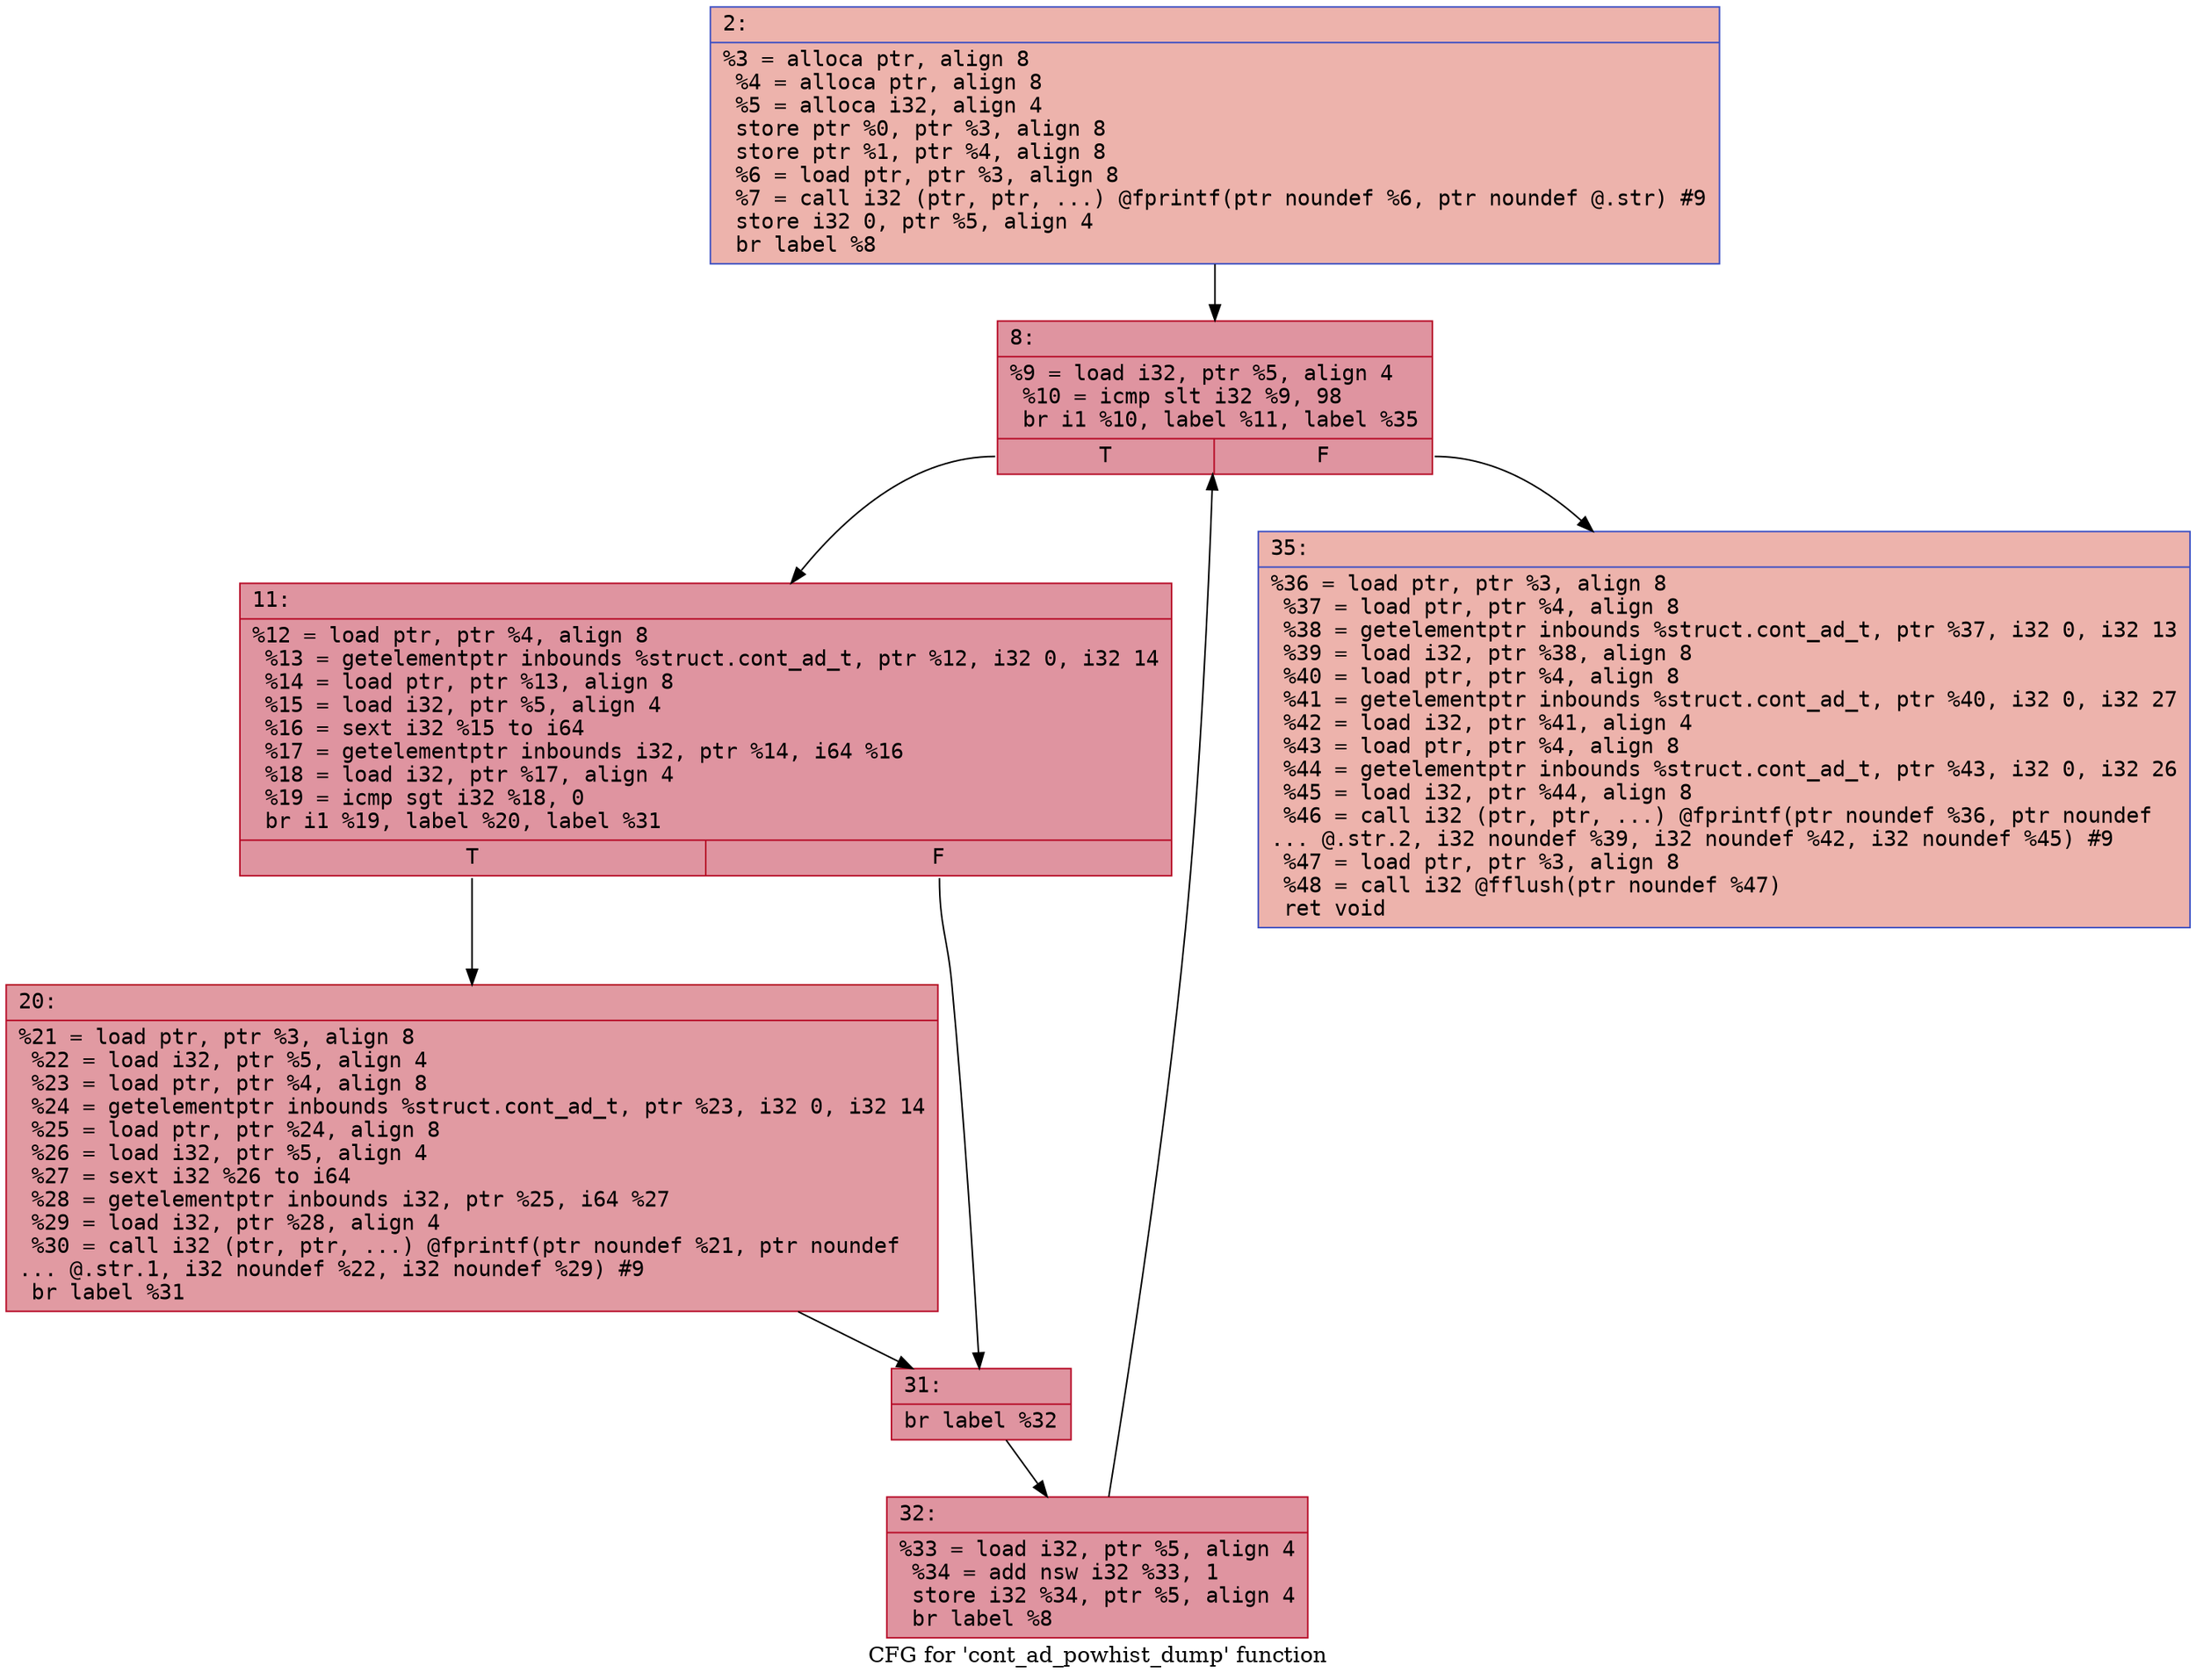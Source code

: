 digraph "CFG for 'cont_ad_powhist_dump' function" {
	label="CFG for 'cont_ad_powhist_dump' function";

	Node0x600000a7e1c0 [shape=record,color="#3d50c3ff", style=filled, fillcolor="#d6524470" fontname="Courier",label="{2:\l|  %3 = alloca ptr, align 8\l  %4 = alloca ptr, align 8\l  %5 = alloca i32, align 4\l  store ptr %0, ptr %3, align 8\l  store ptr %1, ptr %4, align 8\l  %6 = load ptr, ptr %3, align 8\l  %7 = call i32 (ptr, ptr, ...) @fprintf(ptr noundef %6, ptr noundef @.str) #9\l  store i32 0, ptr %5, align 4\l  br label %8\l}"];
	Node0x600000a7e1c0 -> Node0x600000a7e210[tooltip="2 -> 8\nProbability 100.00%" ];
	Node0x600000a7e210 [shape=record,color="#b70d28ff", style=filled, fillcolor="#b70d2870" fontname="Courier",label="{8:\l|  %9 = load i32, ptr %5, align 4\l  %10 = icmp slt i32 %9, 98\l  br i1 %10, label %11, label %35\l|{<s0>T|<s1>F}}"];
	Node0x600000a7e210:s0 -> Node0x600000a7e260[tooltip="8 -> 11\nProbability 96.88%" ];
	Node0x600000a7e210:s1 -> Node0x600000a7e3a0[tooltip="8 -> 35\nProbability 3.12%" ];
	Node0x600000a7e260 [shape=record,color="#b70d28ff", style=filled, fillcolor="#b70d2870" fontname="Courier",label="{11:\l|  %12 = load ptr, ptr %4, align 8\l  %13 = getelementptr inbounds %struct.cont_ad_t, ptr %12, i32 0, i32 14\l  %14 = load ptr, ptr %13, align 8\l  %15 = load i32, ptr %5, align 4\l  %16 = sext i32 %15 to i64\l  %17 = getelementptr inbounds i32, ptr %14, i64 %16\l  %18 = load i32, ptr %17, align 4\l  %19 = icmp sgt i32 %18, 0\l  br i1 %19, label %20, label %31\l|{<s0>T|<s1>F}}"];
	Node0x600000a7e260:s0 -> Node0x600000a7e2b0[tooltip="11 -> 20\nProbability 62.50%" ];
	Node0x600000a7e260:s1 -> Node0x600000a7e300[tooltip="11 -> 31\nProbability 37.50%" ];
	Node0x600000a7e2b0 [shape=record,color="#b70d28ff", style=filled, fillcolor="#bb1b2c70" fontname="Courier",label="{20:\l|  %21 = load ptr, ptr %3, align 8\l  %22 = load i32, ptr %5, align 4\l  %23 = load ptr, ptr %4, align 8\l  %24 = getelementptr inbounds %struct.cont_ad_t, ptr %23, i32 0, i32 14\l  %25 = load ptr, ptr %24, align 8\l  %26 = load i32, ptr %5, align 4\l  %27 = sext i32 %26 to i64\l  %28 = getelementptr inbounds i32, ptr %25, i64 %27\l  %29 = load i32, ptr %28, align 4\l  %30 = call i32 (ptr, ptr, ...) @fprintf(ptr noundef %21, ptr noundef\l... @.str.1, i32 noundef %22, i32 noundef %29) #9\l  br label %31\l}"];
	Node0x600000a7e2b0 -> Node0x600000a7e300[tooltip="20 -> 31\nProbability 100.00%" ];
	Node0x600000a7e300 [shape=record,color="#b70d28ff", style=filled, fillcolor="#b70d2870" fontname="Courier",label="{31:\l|  br label %32\l}"];
	Node0x600000a7e300 -> Node0x600000a7e350[tooltip="31 -> 32\nProbability 100.00%" ];
	Node0x600000a7e350 [shape=record,color="#b70d28ff", style=filled, fillcolor="#b70d2870" fontname="Courier",label="{32:\l|  %33 = load i32, ptr %5, align 4\l  %34 = add nsw i32 %33, 1\l  store i32 %34, ptr %5, align 4\l  br label %8\l}"];
	Node0x600000a7e350 -> Node0x600000a7e210[tooltip="32 -> 8\nProbability 100.00%" ];
	Node0x600000a7e3a0 [shape=record,color="#3d50c3ff", style=filled, fillcolor="#d6524470" fontname="Courier",label="{35:\l|  %36 = load ptr, ptr %3, align 8\l  %37 = load ptr, ptr %4, align 8\l  %38 = getelementptr inbounds %struct.cont_ad_t, ptr %37, i32 0, i32 13\l  %39 = load i32, ptr %38, align 8\l  %40 = load ptr, ptr %4, align 8\l  %41 = getelementptr inbounds %struct.cont_ad_t, ptr %40, i32 0, i32 27\l  %42 = load i32, ptr %41, align 4\l  %43 = load ptr, ptr %4, align 8\l  %44 = getelementptr inbounds %struct.cont_ad_t, ptr %43, i32 0, i32 26\l  %45 = load i32, ptr %44, align 8\l  %46 = call i32 (ptr, ptr, ...) @fprintf(ptr noundef %36, ptr noundef\l... @.str.2, i32 noundef %39, i32 noundef %42, i32 noundef %45) #9\l  %47 = load ptr, ptr %3, align 8\l  %48 = call i32 @fflush(ptr noundef %47)\l  ret void\l}"];
}
